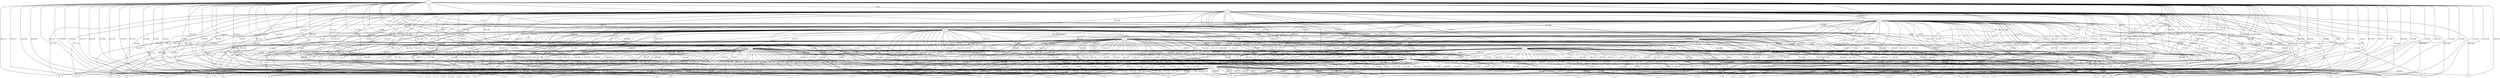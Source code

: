 graph x {
1 -- 5[label=36.72];
1 -- 6[label=135.876];
1 -- 9[label=75.876];
1 -- 11[label=173.039];
1 -- 13[label=94.661];
1 -- 16[label=746.054];
1 -- 17[label=867.784];
1 -- 18[label=810.439];
1 -- 19[label=593.565];
1 -- 21[label=351.992];
1 -- 22[label=17.882];
1 -- 25[label=144.29];
1 -- 28[label=29.973];
1 -- 29[label=658.647];
1 -- 30[label=289.175];
1 -- 32[label=50.712];
1 -- 33[label=103.642];
1 -- 34[label=576.338];
1 -- 37[label=645.325];
1 -- 38[label=663.601];
1 -- 41[label=95.989];
1 -- 42[label=785.291];
1 -- 43[label=65.604];
1 -- 45[label=83.624];
1 -- 46[label=754.924];
1 -- 51[label=73.166];
1 -- 52[label=835.703];
1 -- 53[label=234.819];
1 -- 57[label=681.482];
1 -- 58[label=867.693];
1 -- 59[label=916.326];
1 -- 60[label=588.253];
1 -- 65[label=941.832];
1 -- 66[label=838.664];
1 -- 68[label=995.123];
1 -- 70[label=385.877];
1 -- 71[label=63.3];
1 -- 76[label=591.837];
1 -- 77[label=409.992];
1 -- 78[label=100.287];
1 -- 79[label=667.562];
1 -- 80[label=798.3];
1 -- 81[label=723.418];
1 -- 82[label=654.657];
1 -- 84[label=627.384];
1 -- 87[label=382.216];
1 -- 89[label=843.41];
1 -- 92[label=503.23];
1 -- 94[label=897.51];
1 -- 97[label=659.866];
1 -- 99[label=466.312];
1 -- 101[label=418.677];
1 -- 103[label=931.887];
1 -- 105[label=523.904];
1 -- 106[label=695.105];
1 -- 108[label=624.061];
1 -- 110[label=593.994];
1 -- 111[label=500.091];
1 -- 112[label=347.814];
1 -- 115[label=545.632];
1 -- 117[label=638.59];
1 -- 118[label=755.294];
1 -- 119[label=338.225];
1 -- 120[label=422.631];
1 -- 124[label=285.242];
1 -- 126[label=369.384];
1 -- 127[label=938.523];
1 -- 129[label=845.331];
1 -- 130[label=987.874];
1 -- 135[label=635.674];
1 -- 140[label=932.634];
1 -- 141[label=614.608];
1 -- 144[label=458.985];
1 -- 146[label=171.715];
2 -- 3[label=50.624];
2 -- 6[label=504.775];
2 -- 7[label=602.955];
2 -- 11[label=269.105];
2 -- 13[label=661.597];
2 -- 14[label=910.205];
2 -- 17[label=319.125];
2 -- 20[label=693.327];
2 -- 22[label=776.945];
2 -- 23[label=542.747];
2 -- 26[label=63.859];
2 -- 27[label=374.85];
2 -- 28[label=437.721];
2 -- 31[label=159.246];
2 -- 34[label=651.292];
2 -- 35[label=604.49];
2 -- 36[label=232.37];
2 -- 38[label=669.01];
2 -- 40[label=723.96];
2 -- 42[label=429.242];
2 -- 44[label=676.654];
2 -- 45[label=721.964];
2 -- 47[label=906.998];
2 -- 48[label=740.151];
2 -- 50[label=344.351];
2 -- 51[label=973.063];
2 -- 52[label=914.688];
2 -- 53[label=527.425];
2 -- 54[label=918.649];
2 -- 57[label=901.259];
2 -- 58[label=952.385];
2 -- 59[label=816.867];
2 -- 62[label=592.658];
2 -- 65[label=858.71];
2 -- 66[label=312.754];
2 -- 70[label=966.032];
2 -- 71[label=278.223];
2 -- 73[label=294.841];
2 -- 74[label=13.844];
2 -- 75[label=201.207];
2 -- 77[label=229.139];
2 -- 79[label=97.505];
2 -- 80[label=770.816];
2 -- 82[label=357.662];
2 -- 85[label=937.691];
2 -- 90[label=179.596];
2 -- 94[label=745.963];
2 -- 96[label=772.886];
2 -- 98[label=901.813];
2 -- 101[label=375.211];
2 -- 103[label=229.654];
2 -- 104[label=301.876];
2 -- 106[label=484.794];
2 -- 107[label=494.555];
2 -- 111[label=181.391];
2 -- 112[label=23.972];
2 -- 116[label=496.747];
2 -- 118[label=819.797];
2 -- 119[label=494.645];
2 -- 122[label=365.903];
2 -- 126[label=565.89];
2 -- 128[label=719.171];
2 -- 129[label=528.677];
2 -- 133[label=592.408];
2 -- 135[label=508.778];
2 -- 136[label=849.659];
2 -- 138[label=554.398];
2 -- 139[label=262.842];
2 -- 146[label=378.251];
2 -- 147[label=863.076];
2 -- 148[label=965.995];
2 -- 149[label=609.598];
2 -- 150[label=287.647];
3 -- 1[label=450.853];
3 -- 14[label=316.023];
3 -- 16[label=960.837];
3 -- 17[label=732.431];
3 -- 18[label=760.986];
3 -- 19[label=208.116];
3 -- 20[label=430.756];
3 -- 21[label=431.721];
3 -- 22[label=152.281];
3 -- 24[label=132.421];
3 -- 28[label=521.48];
3 -- 29[label=317.321];
3 -- 32[label=38.0];
3 -- 33[label=552.388];
3 -- 34[label=736.715];
3 -- 35[label=664.111];
3 -- 39[label=675.097];
3 -- 40[label=126.194];
3 -- 42[label=772.526];
3 -- 43[label=960.692];
3 -- 44[label=589.01];
3 -- 46[label=481.319];
3 -- 51[label=362.278];
3 -- 52[label=856.589];
3 -- 53[label=298.02];
3 -- 54[label=390.11];
3 -- 55[label=182.362];
3 -- 56[label=382.897];
3 -- 59[label=162.385];
3 -- 60[label=461.118];
3 -- 69[label=565.547];
3 -- 75[label=434.933];
3 -- 76[label=546.889];
3 -- 77[label=548.185];
3 -- 78[label=988.661];
3 -- 80[label=740.955];
3 -- 81[label=307.832];
3 -- 83[label=368.848];
3 -- 84[label=131.57];
3 -- 85[label=216.611];
3 -- 86[label=66.478];
3 -- 89[label=399.997];
3 -- 90[label=168.039];
3 -- 93[label=666.548];
3 -- 96[label=298.6];
3 -- 97[label=285.961];
3 -- 99[label=640.766];
3 -- 100[label=106.512];
3 -- 101[label=766.897];
3 -- 102[label=795.274];
3 -- 103[label=599.271];
3 -- 104[label=362.758];
3 -- 105[label=529.403];
3 -- 106[label=97.22];
3 -- 109[label=631.562];
3 -- 110[label=532.061];
3 -- 111[label=473.498];
3 -- 114[label=738.255];
3 -- 117[label=798.319];
3 -- 119[label=334.044];
3 -- 121[label=987.23];
3 -- 122[label=505.64];
3 -- 123[label=289.826];
3 -- 124[label=205.588];
3 -- 129[label=812.744];
3 -- 130[label=929.919];
3 -- 131[label=815.112];
3 -- 132[label=306.23];
3 -- 135[label=181.182];
3 -- 136[label=958.832];
3 -- 138[label=666.718];
3 -- 143[label=537.652];
3 -- 144[label=98.285];
3 -- 145[label=762.372];
3 -- 147[label=236.217];
4 -- 1[label=55.468];
4 -- 2[label=484.378];
4 -- 3[label=407.448];
4 -- 5[label=413.567];
4 -- 7[label=35.16];
4 -- 11[label=416.585];
4 -- 12[label=898.599];
4 -- 13[label=947.728];
4 -- 14[label=671.505];
4 -- 15[label=544.161];
4 -- 17[label=180.471];
4 -- 19[label=812.569];
4 -- 20[label=427.235];
4 -- 22[label=530.09];
4 -- 28[label=780.72];
4 -- 30[label=820.117];
4 -- 32[label=239.772];
4 -- 33[label=849.324];
4 -- 34[label=899.736];
4 -- 35[label=671.52];
4 -- 38[label=372.201];
4 -- 40[label=156.77];
4 -- 41[label=610.074];
4 -- 42[label=671.469];
4 -- 45[label=154.968];
4 -- 46[label=994.081];
4 -- 51[label=847.654];
4 -- 58[label=261.726];
4 -- 59[label=684.424];
4 -- 60[label=648.942];
4 -- 61[label=841.483];
4 -- 62[label=268.786];
4 -- 63[label=507.769];
4 -- 64[label=117.142];
4 -- 67[label=609.423];
4 -- 70[label=314.034];
4 -- 73[label=830.021];
4 -- 75[label=778.099];
4 -- 77[label=520.836];
4 -- 78[label=910.571];
4 -- 79[label=126.04];
4 -- 81[label=266.331];
4 -- 83[label=14.471];
4 -- 86[label=330.25];
4 -- 89[label=82.721];
4 -- 92[label=804.445];
4 -- 93[label=111.134];
4 -- 94[label=301.919];
4 -- 96[label=770.999];
4 -- 97[label=921.379];
4 -- 98[label=646.956];
4 -- 100[label=758.704];
4 -- 102[label=179.564];
4 -- 103[label=485.626];
4 -- 106[label=470.017];
4 -- 107[label=469.316];
4 -- 111[label=178.842];
4 -- 116[label=329.115];
4 -- 117[label=944.278];
4 -- 118[label=985.67];
4 -- 119[label=975.429];
4 -- 120[label=107.565];
4 -- 121[label=49.773];
4 -- 124[label=709.501];
4 -- 127[label=324.824];
4 -- 130[label=790.361];
4 -- 131[label=631.083];
4 -- 133[label=74.239];
4 -- 134[label=254.724];
4 -- 136[label=13.448];
4 -- 138[label=633.054];
4 -- 140[label=65.949];
4 -- 142[label=523.022];
4 -- 146[label=468.705];
4 -- 150[label=740.631];
5 -- 2[label=639.993];
5 -- 10[label=114.705];
5 -- 11[label=979.165];
5 -- 12[label=169.644];
5 -- 13[label=946.205];
5 -- 15[label=960.252];
5 -- 16[label=468.696];
5 -- 17[label=205.028];
5 -- 18[label=243.95];
5 -- 19[label=142.94];
5 -- 20[label=806.978];
5 -- 24[label=63.454];
5 -- 27[label=491.826];
5 -- 28[label=170.422];
5 -- 31[label=499.653];
5 -- 33[label=485.583];
5 -- 34[label=938.782];
5 -- 35[label=298.195];
5 -- 36[label=939.82];
5 -- 37[label=474.684];
5 -- 44[label=752.921];
5 -- 46[label=40.966];
5 -- 47[label=227.749];
5 -- 48[label=147.098];
5 -- 50[label=676.233];
5 -- 54[label=999.965];
5 -- 56[label=581.722];
5 -- 58[label=378.449];
5 -- 62[label=730.372];
5 -- 63[label=686.295];
5 -- 66[label=335.394];
5 -- 67[label=521.696];
5 -- 70[label=461.192];
5 -- 71[label=729.339];
5 -- 72[label=655.949];
5 -- 73[label=79.798];
5 -- 74[label=462.589];
5 -- 76[label=777.031];
5 -- 77[label=59.364];
5 -- 79[label=87.493];
5 -- 81[label=878.261];
5 -- 82[label=67.279];
5 -- 85[label=170.354];
5 -- 86[label=879.978];
5 -- 87[label=535.043];
5 -- 90[label=873.789];
5 -- 91[label=193.577];
5 -- 92[label=235.754];
5 -- 97[label=123.992];
5 -- 98[label=504.408];
5 -- 99[label=313.517];
5 -- 100[label=596.355];
5 -- 102[label=596.196];
5 -- 103[label=499.729];
5 -- 104[label=573.528];
5 -- 106[label=217.9];
5 -- 108[label=932.717];
5 -- 109[label=515.888];
5 -- 111[label=976.445];
5 -- 114[label=499.679];
5 -- 116[label=675.521];
5 -- 118[label=272.543];
5 -- 120[label=464.96];
5 -- 132[label=238.508];
5 -- 133[label=242.015];
5 -- 135[label=111.503];
5 -- 136[label=41.433];
5 -- 137[label=280.013];
5 -- 140[label=659.372];
5 -- 142[label=475.225];
5 -- 143[label=797.779];
5 -- 147[label=863.63];
5 -- 148[label=141.579];
5 -- 150[label=114.306];
6 -- 3[label=747.39];
6 -- 5[label=965.681];
6 -- 9[label=631.318];
6 -- 10[label=41.985];
6 -- 12[label=838.069];
6 -- 14[label=747.246];
6 -- 17[label=108.021];
6 -- 18[label=311.214];
6 -- 25[label=107.857];
6 -- 26[label=890.937];
6 -- 28[label=298.953];
6 -- 32[label=125.667];
6 -- 36[label=727.198];
6 -- 38[label=562.235];
6 -- 39[label=36.513];
6 -- 40[label=200.848];
6 -- 42[label=406.169];
6 -- 43[label=209.398];
6 -- 44[label=248.479];
6 -- 45[label=681.059];
6 -- 46[label=445.999];
6 -- 47[label=11.232];
6 -- 48[label=558.793];
6 -- 49[label=255.129];
6 -- 54[label=222.033];
6 -- 55[label=476.385];
6 -- 56[label=205.609];
6 -- 60[label=326.06];
6 -- 63[label=726.253];
6 -- 64[label=819.922];
6 -- 67[label=554.659];
6 -- 69[label=505.847];
6 -- 71[label=14.897];
6 -- 73[label=261.174];
6 -- 75[label=287.06];
6 -- 76[label=991.771];
6 -- 77[label=542.847];
6 -- 80[label=601.377];
6 -- 81[label=41.248];
6 -- 82[label=699.153];
6 -- 84[label=990.155];
6 -- 86[label=254.987];
6 -- 89[label=397.041];
6 -- 92[label=818.75];
6 -- 93[label=104.992];
6 -- 96[label=859.232];
6 -- 97[label=728.711];
6 -- 98[label=141.811];
6 -- 101[label=724.573];
6 -- 102[label=723.552];
6 -- 103[label=99.349];
6 -- 105[label=658.836];
6 -- 107[label=705.402];
6 -- 108[label=660.788];
6 -- 109[label=231.357];
6 -- 110[label=97.101];
6 -- 112[label=993.458];
6 -- 113[label=108.417];
6 -- 114[label=759.972];
6 -- 115[label=934.867];
6 -- 116[label=518.147];
6 -- 117[label=55.98];
6 -- 119[label=62.555];
6 -- 122[label=329.078];
6 -- 124[label=394.573];
6 -- 125[label=249.701];
6 -- 126[label=313.076];
6 -- 127[label=932.375];
6 -- 129[label=586.127];
6 -- 130[label=143.864];
6 -- 131[label=345.216];
6 -- 135[label=754.657];
6 -- 137[label=385.494];
6 -- 138[label=765.741];
6 -- 139[label=271.622];
6 -- 140[label=423.786];
6 -- 142[label=649.394];
6 -- 144[label=528.156];
6 -- 145[label=866.494];
6 -- 150[label=764.098];
7 -- 1[label=916.356];
7 -- 3[label=583.832];
7 -- 5[label=800.101];
7 -- 13[label=621.793];
7 -- 17[label=748.504];
7 -- 18[label=518.819];
7 -- 19[label=578.477];
7 -- 20[label=520.125];
7 -- 22[label=346.86];
7 -- 25[label=794.911];
7 -- 26[label=582.921];
7 -- 27[label=248.222];
7 -- 28[label=550.235];
7 -- 30[label=182.559];
7 -- 31[label=278.041];
7 -- 32[label=277.626];
7 -- 33[label=748.297];
7 -- 35[label=371.364];
7 -- 36[label=493.06];
7 -- 38[label=692.243];
7 -- 41[label=305.363];
7 -- 46[label=107.659];
7 -- 49[label=667.22];
7 -- 51[label=987.263];
7 -- 57[label=965.695];
7 -- 59[label=719.5];
7 -- 61[label=633.786];
7 -- 62[label=201.757];
7 -- 63[label=90.403];
7 -- 64[label=886.964];
7 -- 66[label=15.211];
7 -- 68[label=135.175];
7 -- 70[label=979.566];
7 -- 72[label=230.136];
7 -- 73[label=486.727];
7 -- 78[label=438.493];
7 -- 80[label=108.398];
7 -- 81[label=877.846];
7 -- 82[label=943.475];
7 -- 83[label=704.71];
7 -- 85[label=354.255];
7 -- 86[label=715.424];
7 -- 90[label=740.308];
7 -- 95[label=760.274];
7 -- 98[label=755.617];
7 -- 100[label=844.702];
7 -- 101[label=205.549];
7 -- 103[label=516.784];
7 -- 104[label=914.516];
7 -- 106[label=589.877];
7 -- 107[label=698.788];
7 -- 108[label=523.437];
7 -- 109[label=325.568];
7 -- 111[label=574.546];
7 -- 112[label=681.839];
7 -- 113[label=203.712];
7 -- 114[label=254.862];
7 -- 115[label=829.335];
7 -- 116[label=972.672];
7 -- 117[label=905.479];
7 -- 119[label=455.281];
7 -- 124[label=277.025];
7 -- 126[label=785.468];
7 -- 134[label=157.891];
7 -- 135[label=396.963];
7 -- 138[label=731.223];
7 -- 140[label=571.151];
7 -- 141[label=207.122];
7 -- 142[label=263.108];
7 -- 143[label=894.178];
7 -- 146[label=567.719];
7 -- 147[label=140.06];
7 -- 150[label=865.318];
8 -- 1[label=206.518];
8 -- 2[label=946.539];
8 -- 5[label=966.764];
8 -- 6[label=419.612];
8 -- 7[label=105.505];
8 -- 13[label=310.965];
8 -- 14[label=726.162];
8 -- 15[label=913.493];
8 -- 21[label=587.401];
8 -- 22[label=333.654];
8 -- 25[label=454.924];
8 -- 26[label=177.936];
8 -- 27[label=493.069];
8 -- 31[label=129.099];
8 -- 32[label=35.108];
8 -- 36[label=280.144];
8 -- 38[label=315.871];
8 -- 40[label=980.778];
8 -- 44[label=487.653];
8 -- 46[label=758.47];
8 -- 48[label=360.059];
8 -- 52[label=614.103];
8 -- 53[label=400.769];
8 -- 54[label=810.16];
8 -- 56[label=822.121];
8 -- 57[label=128.696];
8 -- 58[label=122.806];
8 -- 60[label=37.453];
8 -- 61[label=110.188];
8 -- 63[label=461.849];
8 -- 69[label=578.683];
8 -- 75[label=438.944];
8 -- 78[label=695.733];
8 -- 81[label=994.437];
8 -- 82[label=523.638];
8 -- 83[label=200.382];
8 -- 86[label=457.709];
8 -- 87[label=471.83];
8 -- 91[label=807.389];
8 -- 92[label=146.39];
8 -- 94[label=905.266];
8 -- 96[label=712.207];
8 -- 99[label=812.492];
8 -- 102[label=171.347];
8 -- 103[label=522.54];
8 -- 105[label=188.704];
8 -- 109[label=901.95];
8 -- 111[label=990.382];
8 -- 114[label=862.754];
8 -- 115[label=399.286];
8 -- 116[label=626.695];
8 -- 117[label=310.504];
8 -- 119[label=172.74];
8 -- 120[label=275.536];
8 -- 123[label=252.238];
8 -- 129[label=511.51];
8 -- 130[label=113.667];
8 -- 131[label=669.161];
8 -- 133[label=396.888];
8 -- 139[label=952.793];
8 -- 140[label=967.002];
8 -- 141[label=706.329];
8 -- 142[label=26.208];
8 -- 144[label=526.568];
8 -- 145[label=695.974];
8 -- 147[label=121.489];
8 -- 148[label=963.976];
8 -- 149[label=79.67];
9 -- 2[label=364.295];
9 -- 4[label=93.374];
9 -- 7[label=628.073];
9 -- 15[label=453.247];
9 -- 17[label=725.172];
9 -- 18[label=717.906];
9 -- 22[label=979.163];
9 -- 26[label=859.287];
9 -- 27[label=481.869];
9 -- 28[label=850.834];
9 -- 29[label=254.758];
9 -- 30[label=383.608];
9 -- 31[label=812.374];
9 -- 32[label=253.029];
9 -- 36[label=810.225];
9 -- 37[label=9.949];
9 -- 38[label=720.884];
9 -- 39[label=584.718];
9 -- 40[label=766.446];
9 -- 44[label=59.183];
9 -- 47[label=380.04];
9 -- 50[label=503.261];
9 -- 52[label=402.528];
9 -- 55[label=925.043];
9 -- 57[label=891.681];
9 -- 60[label=521.092];
9 -- 62[label=191.719];
9 -- 63[label=798.859];
9 -- 66[label=613.749];
9 -- 68[label=514.952];
9 -- 73[label=747.364];
9 -- 74[label=288.385];
9 -- 76[label=649.894];
9 -- 77[label=930.581];
9 -- 78[label=223.527];
9 -- 80[label=858.555];
9 -- 81[label=586.117];
9 -- 82[label=762.972];
9 -- 83[label=334.223];
9 -- 85[label=993.438];
9 -- 86[label=384.215];
9 -- 87[label=733.669];
9 -- 88[label=405.211];
9 -- 89[label=647.852];
9 -- 90[label=307.23];
9 -- 91[label=939.467];
9 -- 92[label=766.454];
9 -- 93[label=99.133];
9 -- 94[label=201.621];
9 -- 95[label=815.29];
9 -- 96[label=53.385];
9 -- 97[label=680.856];
9 -- 100[label=173.09];
9 -- 102[label=796.042];
9 -- 103[label=677.43];
9 -- 105[label=448.593];
9 -- 106[label=693.189];
9 -- 107[label=657.11];
9 -- 109[label=571.403];
9 -- 110[label=972.398];
9 -- 117[label=923.264];
9 -- 119[label=803.611];
9 -- 120[label=340.719];
9 -- 121[label=943.907];
9 -- 122[label=783.517];
9 -- 124[label=132.575];
9 -- 125[label=771.768];
9 -- 127[label=366.905];
9 -- 128[label=150.235];
9 -- 133[label=870.889];
9 -- 134[label=459.331];
9 -- 135[label=426.714];
9 -- 138[label=259.976];
9 -- 140[label=446.113];
9 -- 142[label=478.039];
9 -- 143[label=702.8];
9 -- 148[label=676.487];
9 -- 149[label=736.629];
10 -- 2[label=321.295];
10 -- 7[label=689.125];
10 -- 8[label=338.21];
10 -- 13[label=761.396];
10 -- 14[label=179.506];
10 -- 15[label=259.51];
10 -- 19[label=998.488];
10 -- 23[label=32.34];
10 -- 27[label=649.792];
10 -- 28[label=408.087];
10 -- 29[label=369.366];
10 -- 31[label=158.671];
10 -- 32[label=938.252];
10 -- 33[label=466.147];
10 -- 35[label=807.003];
10 -- 37[label=238.998];
10 -- 39[label=410.398];
10 -- 43[label=955.97];
10 -- 44[label=91.187];
10 -- 45[label=156.301];
10 -- 50[label=782.642];
10 -- 51[label=531.51];
10 -- 56[label=607.181];
10 -- 59[label=873.604];
10 -- 60[label=938.051];
10 -- 63[label=616.964];
10 -- 64[label=632.498];
10 -- 66[label=179.386];
10 -- 67[label=416.792];
10 -- 69[label=491.812];
}